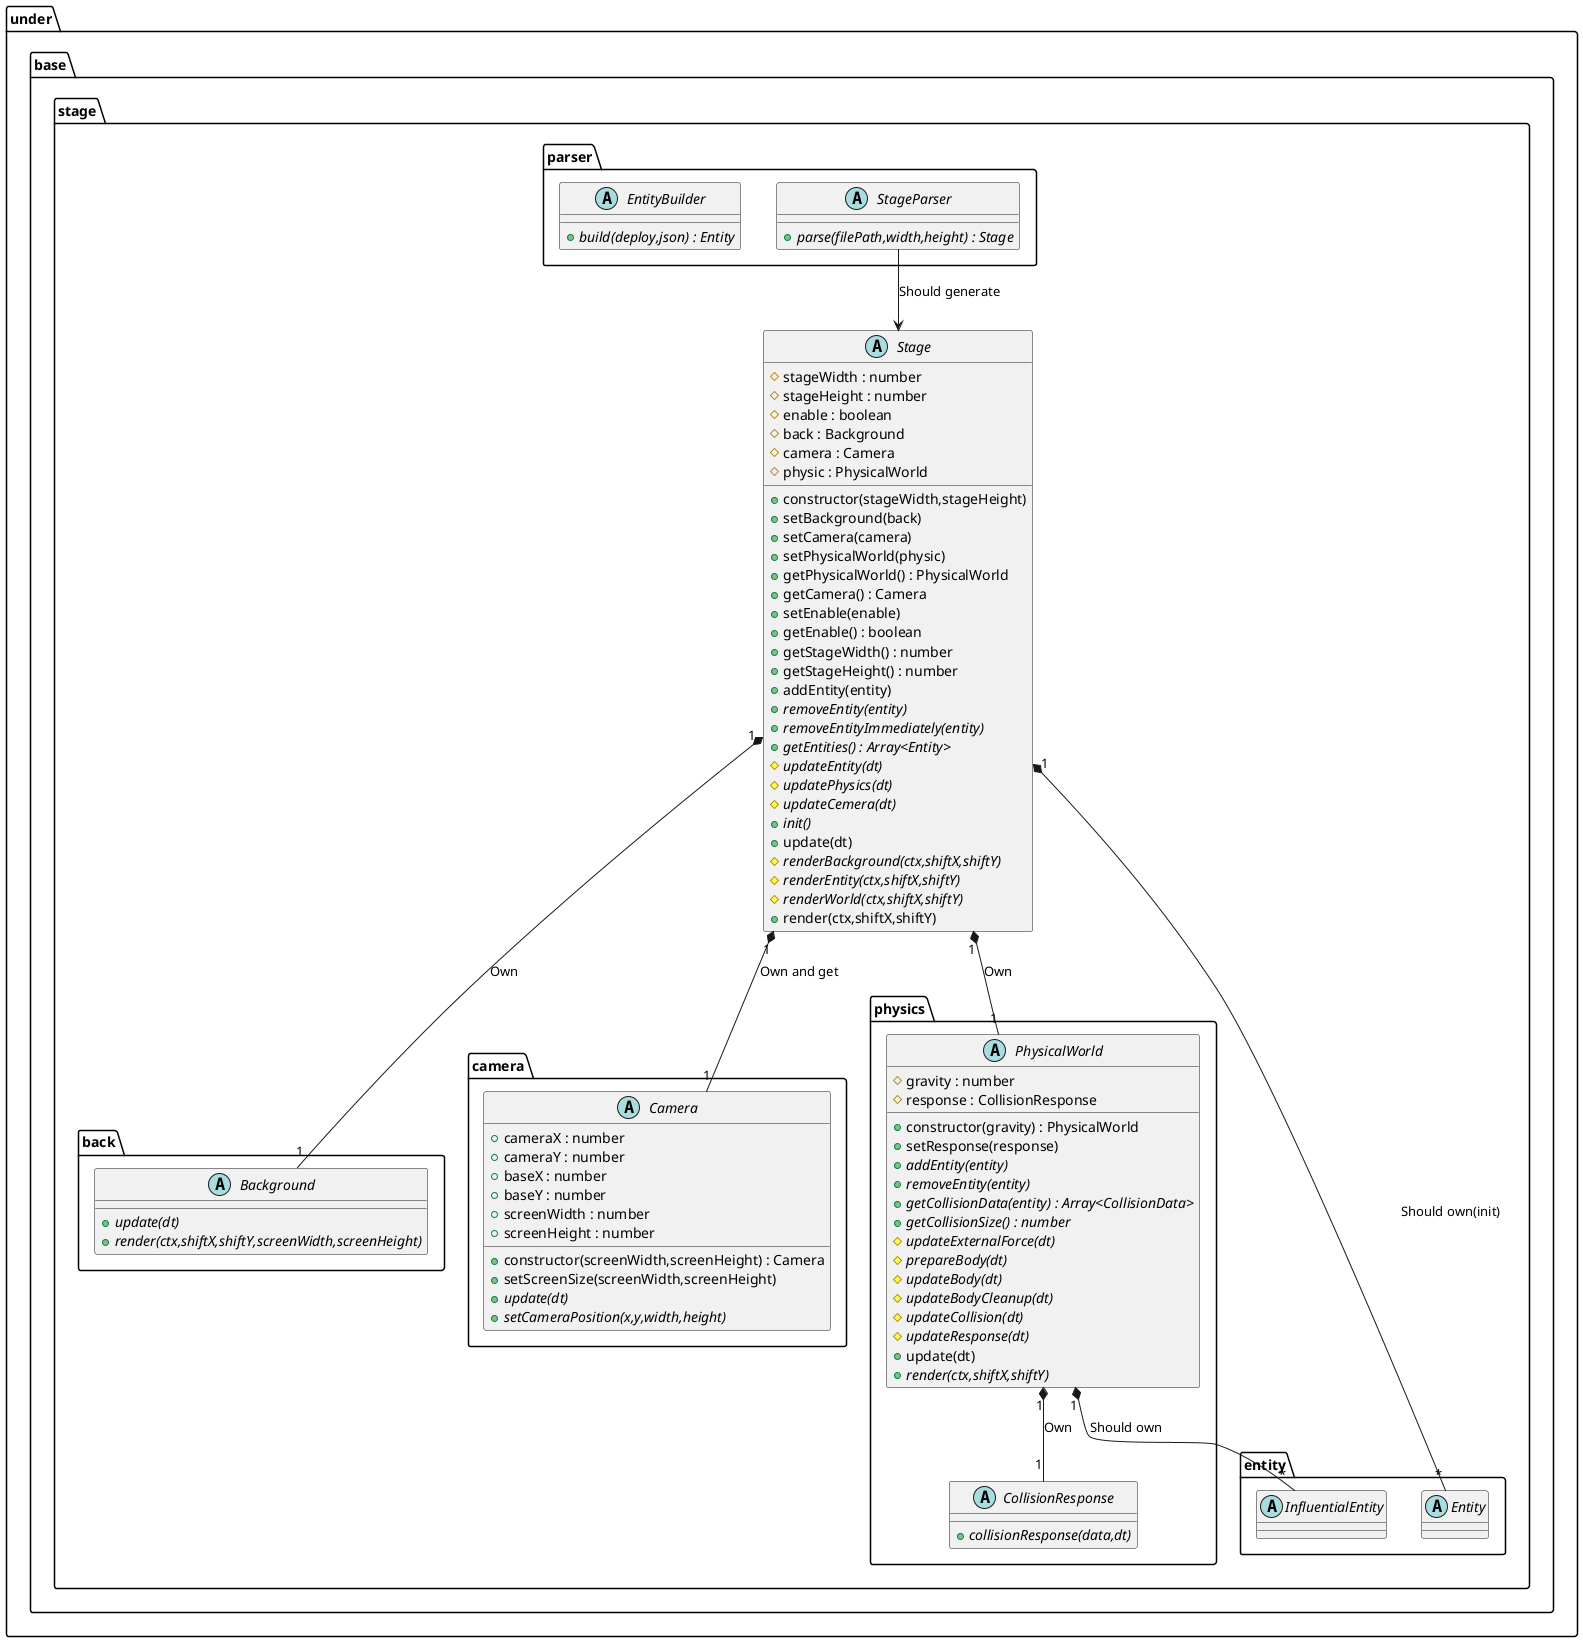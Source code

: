 @startuml StageBase

package under {
    package base {
        package stage {
            abstract Stage {
                +constructor(stageWidth,stageHeight)
                #stageWidth : number
                #stageHeight : number
                #enable : boolean
                #back : Background
                #camera : Camera
                #physic : PhysicalWorld
                +setBackground(back)
                +setCamera(camera)
                +setPhysicalWorld(physic)
                +getPhysicalWorld() : PhysicalWorld
                +getCamera() : Camera
                +setEnable(enable)
                +getEnable() : boolean
                +getStageWidth() : number
                +getStageHeight() : number
                +addEntity(entity)
                {abstract} +removeEntity(entity)
                {abstract} +removeEntityImmediately(entity)
                {abstract} +getEntities() : Array<Entity>
                {abstract} #updateEntity(dt)
                {abstract} #updatePhysics(dt)
                {abstract} #updateCemera(dt)
                {abstract} +init()
                +update(dt)
                {abstract} #renderBackground(ctx,shiftX,shiftY)
                {abstract} #renderEntity(ctx,shiftX,shiftY)
                {abstract} #renderWorld(ctx,shiftX,shiftY)
                +render(ctx,shiftX,shiftY)
            }
            package parser {
                abstract StageParser {
                    {abstract} +parse(filePath,width,height) : Stage
                }
                abstract EntityBuilder {
                    {abstract} +build(deploy,json) : Entity
                }
            }
            package back {
                abstract Background {
                    {abstract} +update(dt)
                    {abstract} +render(ctx,shiftX,shiftY,screenWidth,screenHeight)
                }
            }
            package camera {
                abstract Camera {
                    +constructor(screenWidth,screenHeight) : Camera
                    +cameraX : number
                    +cameraY : number
                    +baseX : number
                    +baseY : number
                    +screenWidth : number
                    +screenHeight : number
                    +setScreenSize(screenWidth,screenHeight)
                    {abstract} +update(dt)
                    {abstract} +setCameraPosition(x,y,width,height)
                }
            }
            package physics {
                abstract PhysicalWorld {
                    +constructor(gravity) : PhysicalWorld
                    #gravity : number
                    #response : CollisionResponse
                    +setResponse(response)
                    {abstract} +addEntity(entity)
                    {abstract} +removeEntity(entity)
                    {abstract} +getCollisionData(entity) : Array<CollisionData>
                    {abstract} +getCollisionSize() : number
                    {abstract} #updateExternalForce(dt)
                    {abstract} #prepareBody(dt)
                    {abstract} #updateBody(dt)
                    {abstract} #updateBodyCleanup(dt)
                    {abstract} #updateCollision(dt)
                    {abstract} #updateResponse(dt)
                    +update(dt)
                    {abstract} +render(ctx,shiftX,shiftY)
                }
                abstract CollisionResponse {
                    {abstract} +collisionResponse(data,dt)
                }
            }
        }
    }
}

package under {
    package base {
        package stage {
            package entity {
                abstract Entity
                abstract InfluentialEntity
            }
        }
    }
}

StageParser --> Stage : Should generate
Stage "1" *-- "1" Background : Own
Stage "1" *-- "1" Camera : Own and get
Stage "1" *-- "1" PhysicalWorld : Own
Stage "1" *-- "*" Entity : Should own(init)
PhysicalWorld "1"*--"*" InfluentialEntity : Should own
PhysicalWorld "1"*--"1" CollisionResponse : Own

@enduml
